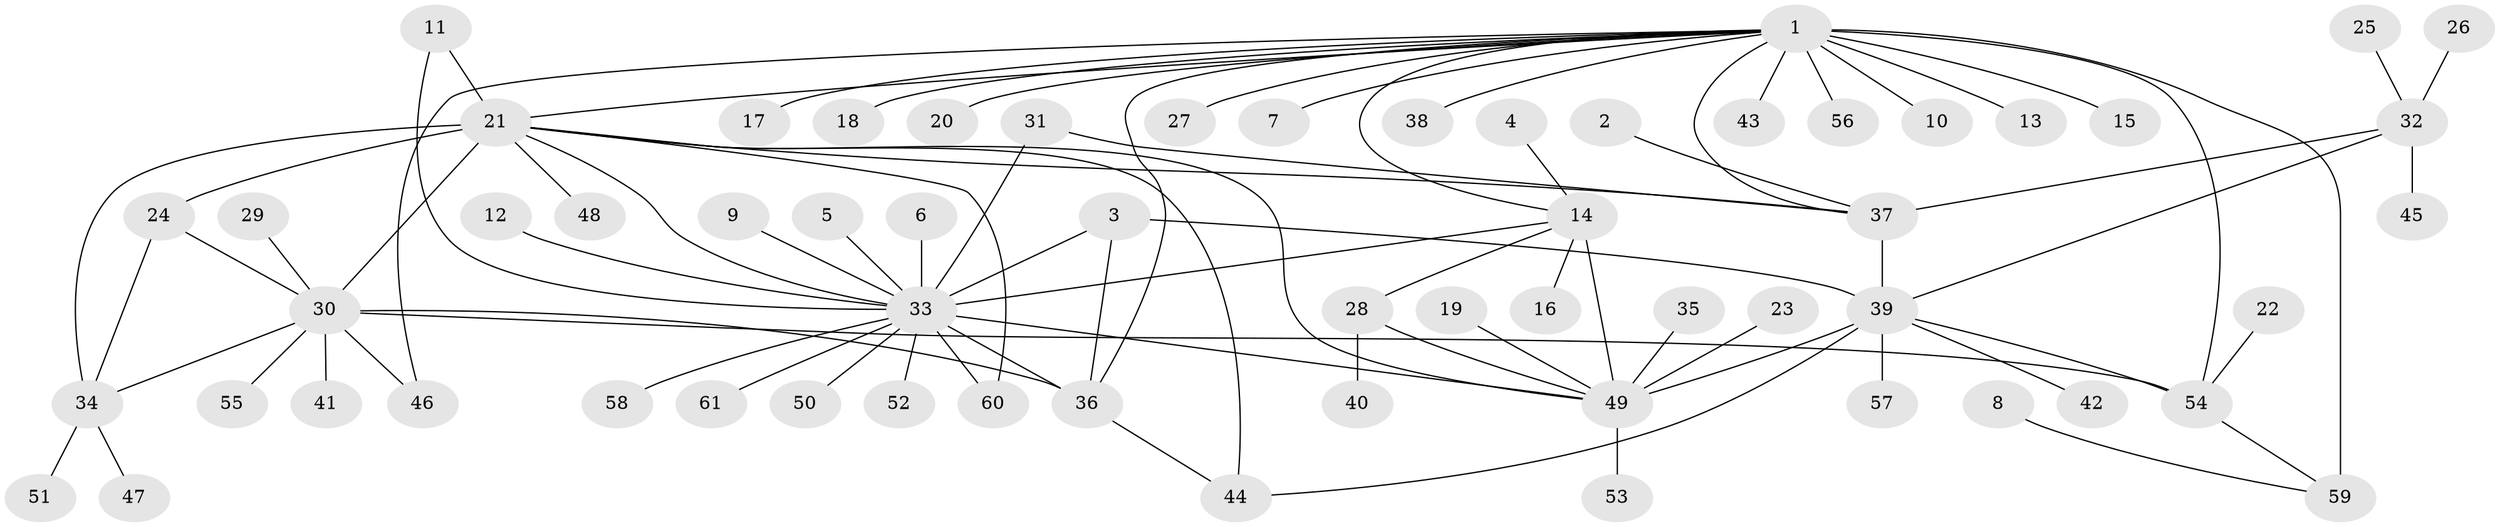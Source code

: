 // original degree distribution, {7: 0.040983606557377046, 11: 0.02459016393442623, 8: 0.05737704918032787, 10: 0.03278688524590164, 6: 0.040983606557377046, 9: 0.01639344262295082, 5: 0.00819672131147541, 12: 0.00819672131147541, 13: 0.01639344262295082, 1: 0.5573770491803278, 2: 0.16393442622950818, 4: 0.00819672131147541, 3: 0.02459016393442623}
// Generated by graph-tools (version 1.1) at 2025/50/03/09/25 03:50:35]
// undirected, 61 vertices, 83 edges
graph export_dot {
graph [start="1"]
  node [color=gray90,style=filled];
  1;
  2;
  3;
  4;
  5;
  6;
  7;
  8;
  9;
  10;
  11;
  12;
  13;
  14;
  15;
  16;
  17;
  18;
  19;
  20;
  21;
  22;
  23;
  24;
  25;
  26;
  27;
  28;
  29;
  30;
  31;
  32;
  33;
  34;
  35;
  36;
  37;
  38;
  39;
  40;
  41;
  42;
  43;
  44;
  45;
  46;
  47;
  48;
  49;
  50;
  51;
  52;
  53;
  54;
  55;
  56;
  57;
  58;
  59;
  60;
  61;
  1 -- 7 [weight=1.0];
  1 -- 10 [weight=1.0];
  1 -- 13 [weight=1.0];
  1 -- 14 [weight=1.0];
  1 -- 15 [weight=1.0];
  1 -- 17 [weight=1.0];
  1 -- 18 [weight=1.0];
  1 -- 20 [weight=1.0];
  1 -- 21 [weight=1.0];
  1 -- 27 [weight=1.0];
  1 -- 36 [weight=1.0];
  1 -- 37 [weight=1.0];
  1 -- 38 [weight=1.0];
  1 -- 43 [weight=1.0];
  1 -- 46 [weight=1.0];
  1 -- 54 [weight=4.0];
  1 -- 56 [weight=1.0];
  1 -- 59 [weight=4.0];
  2 -- 37 [weight=1.0];
  3 -- 33 [weight=4.0];
  3 -- 36 [weight=1.0];
  3 -- 39 [weight=1.0];
  4 -- 14 [weight=1.0];
  5 -- 33 [weight=1.0];
  6 -- 33 [weight=1.0];
  8 -- 59 [weight=1.0];
  9 -- 33 [weight=1.0];
  11 -- 21 [weight=1.0];
  11 -- 33 [weight=1.0];
  12 -- 33 [weight=1.0];
  14 -- 16 [weight=1.0];
  14 -- 28 [weight=2.0];
  14 -- 33 [weight=1.0];
  14 -- 49 [weight=6.0];
  19 -- 49 [weight=1.0];
  21 -- 24 [weight=3.0];
  21 -- 30 [weight=3.0];
  21 -- 33 [weight=1.0];
  21 -- 34 [weight=3.0];
  21 -- 37 [weight=1.0];
  21 -- 44 [weight=1.0];
  21 -- 48 [weight=1.0];
  21 -- 49 [weight=1.0];
  21 -- 60 [weight=1.0];
  22 -- 54 [weight=1.0];
  23 -- 49 [weight=1.0];
  24 -- 30 [weight=1.0];
  24 -- 34 [weight=1.0];
  25 -- 32 [weight=1.0];
  26 -- 32 [weight=1.0];
  28 -- 40 [weight=1.0];
  28 -- 49 [weight=3.0];
  29 -- 30 [weight=1.0];
  30 -- 34 [weight=1.0];
  30 -- 36 [weight=1.0];
  30 -- 41 [weight=1.0];
  30 -- 46 [weight=1.0];
  30 -- 54 [weight=1.0];
  30 -- 55 [weight=1.0];
  31 -- 33 [weight=1.0];
  31 -- 37 [weight=1.0];
  32 -- 37 [weight=1.0];
  32 -- 39 [weight=4.0];
  32 -- 45 [weight=1.0];
  33 -- 36 [weight=4.0];
  33 -- 49 [weight=1.0];
  33 -- 50 [weight=1.0];
  33 -- 52 [weight=1.0];
  33 -- 58 [weight=1.0];
  33 -- 60 [weight=2.0];
  33 -- 61 [weight=1.0];
  34 -- 47 [weight=1.0];
  34 -- 51 [weight=1.0];
  35 -- 49 [weight=1.0];
  36 -- 44 [weight=1.0];
  37 -- 39 [weight=4.0];
  39 -- 42 [weight=1.0];
  39 -- 44 [weight=1.0];
  39 -- 49 [weight=1.0];
  39 -- 54 [weight=1.0];
  39 -- 57 [weight=1.0];
  49 -- 53 [weight=1.0];
  54 -- 59 [weight=1.0];
}

